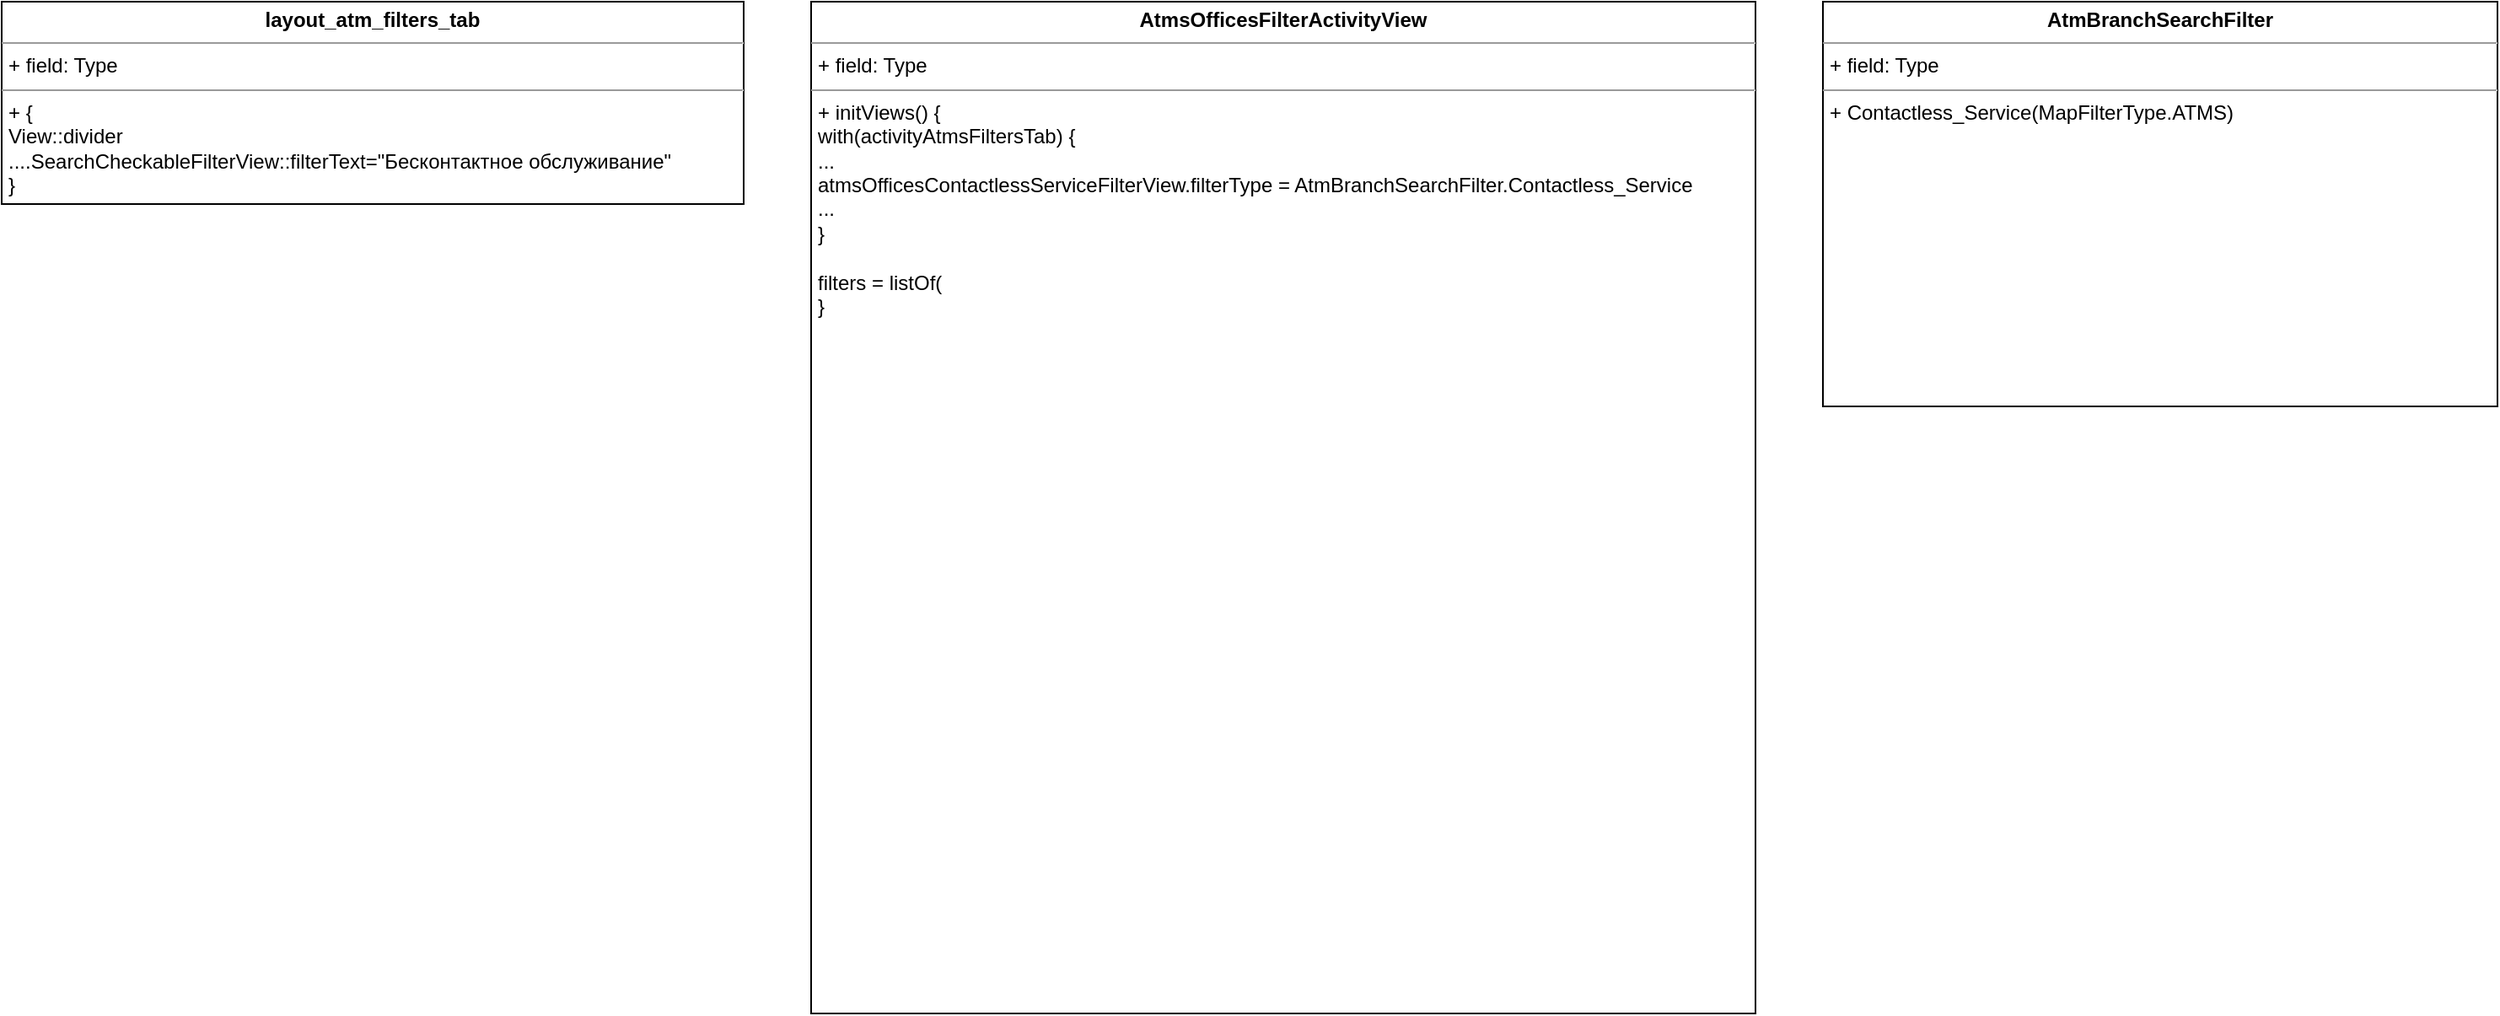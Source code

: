 <mxfile version="20.2.7" type="github">
  <diagram id="bWAArjqR-ukCmBR1YArX" name="Страница 1">
    <mxGraphModel dx="946" dy="600" grid="1" gridSize="10" guides="1" tooltips="1" connect="1" arrows="1" fold="1" page="1" pageScale="1" pageWidth="827" pageHeight="1169" math="0" shadow="0">
      <root>
        <mxCell id="0" />
        <mxCell id="1" parent="0" />
        <mxCell id="FbP89ogLKBNgigNTJTnc-2" value="&lt;p style=&quot;margin:0px;margin-top:4px;text-align:center;&quot;&gt;&lt;b&gt;AtmsOfficesFilterActivityView&lt;/b&gt;&lt;/p&gt;&lt;hr size=&quot;1&quot;&gt;&lt;p style=&quot;margin:0px;margin-left:4px;&quot;&gt;+ field: Type&lt;/p&gt;&lt;hr size=&quot;1&quot;&gt;&lt;p style=&quot;margin:0px;margin-left:4px;&quot;&gt;+ initViews() {&lt;/p&gt;&lt;p style=&quot;margin:0px;margin-left:4px;&quot;&gt;with(activityAtmsFiltersTab) {&lt;/p&gt;&lt;p style=&quot;margin:0px;margin-left:4px;&quot;&gt;...&lt;br&gt;&lt;/p&gt;&lt;p style=&quot;margin:0px;margin-left:4px;&quot;&gt;atmsOfficesContactlessServiceFilterView.filterType = AtmBranchSearchFilter.Contactless_Service&lt;br&gt;&lt;/p&gt;&lt;p style=&quot;margin:0px;margin-left:4px;&quot;&gt;...&lt;br&gt;&lt;/p&gt;&lt;p style=&quot;margin:0px;margin-left:4px;&quot;&gt;}&lt;/p&gt;&lt;p style=&quot;margin:0px;margin-left:4px;&quot;&gt;&lt;br&gt;&lt;/p&gt;&lt;p style=&quot;margin:0px;margin-left:4px;&quot;&gt;filters = listOf(&lt;br&gt;&lt;/p&gt;&lt;p style=&quot;margin:0px;margin-left:4px;&quot;&gt;}&lt;br&gt;&lt;/p&gt;" style="verticalAlign=top;align=left;overflow=fill;fontSize=12;fontFamily=Helvetica;html=1;" vertex="1" parent="1">
          <mxGeometry x="560" y="80" width="560" height="600" as="geometry" />
        </mxCell>
        <mxCell id="FbP89ogLKBNgigNTJTnc-1" value="&lt;p style=&quot;margin:0px;margin-top:4px;text-align:center;&quot;&gt;&lt;b&gt;layout_atm_filters_tab&lt;/b&gt;&lt;/p&gt;&lt;hr size=&quot;1&quot;&gt;&lt;p style=&quot;margin:0px;margin-left:4px;&quot;&gt;+ field: Type&lt;/p&gt;&lt;hr size=&quot;1&quot;&gt;&lt;p style=&quot;margin:0px;margin-left:4px;&quot;&gt;+ {&lt;/p&gt;&lt;p style=&quot;margin:0px;margin-left:4px;&quot;&gt;View::divider&lt;/p&gt;&lt;p style=&quot;margin:0px;margin-left:4px;&quot;&gt;....SearchCheckableFilterView::filterText=&quot;Бесконтактное обслуживание&quot;&lt;br&gt;&lt;/p&gt;&lt;p style=&quot;margin:0px;margin-left:4px;&quot;&gt;}&lt;br&gt;&lt;/p&gt;" style="verticalAlign=top;align=left;overflow=fill;fontSize=12;fontFamily=Helvetica;html=1;" vertex="1" parent="1">
          <mxGeometry x="80" y="80" width="440" height="120" as="geometry" />
        </mxCell>
        <mxCell id="FbP89ogLKBNgigNTJTnc-3" value="&lt;p style=&quot;margin:0px;margin-top:4px;text-align:center;&quot;&gt;&lt;b&gt;AtmBranchSearchFilter&lt;/b&gt;&lt;/p&gt;&lt;hr size=&quot;1&quot;&gt;&lt;p style=&quot;margin:0px;margin-left:4px;&quot;&gt;+ field: Type&lt;/p&gt;&lt;hr size=&quot;1&quot;&gt;&lt;p style=&quot;margin:0px;margin-left:4px;&quot;&gt;+ Contactless_Service(MapFilterType.ATMS)&lt;/p&gt;" style="verticalAlign=top;align=left;overflow=fill;fontSize=12;fontFamily=Helvetica;html=1;" vertex="1" parent="1">
          <mxGeometry x="1160" y="80" width="400" height="240" as="geometry" />
        </mxCell>
      </root>
    </mxGraphModel>
  </diagram>
</mxfile>
